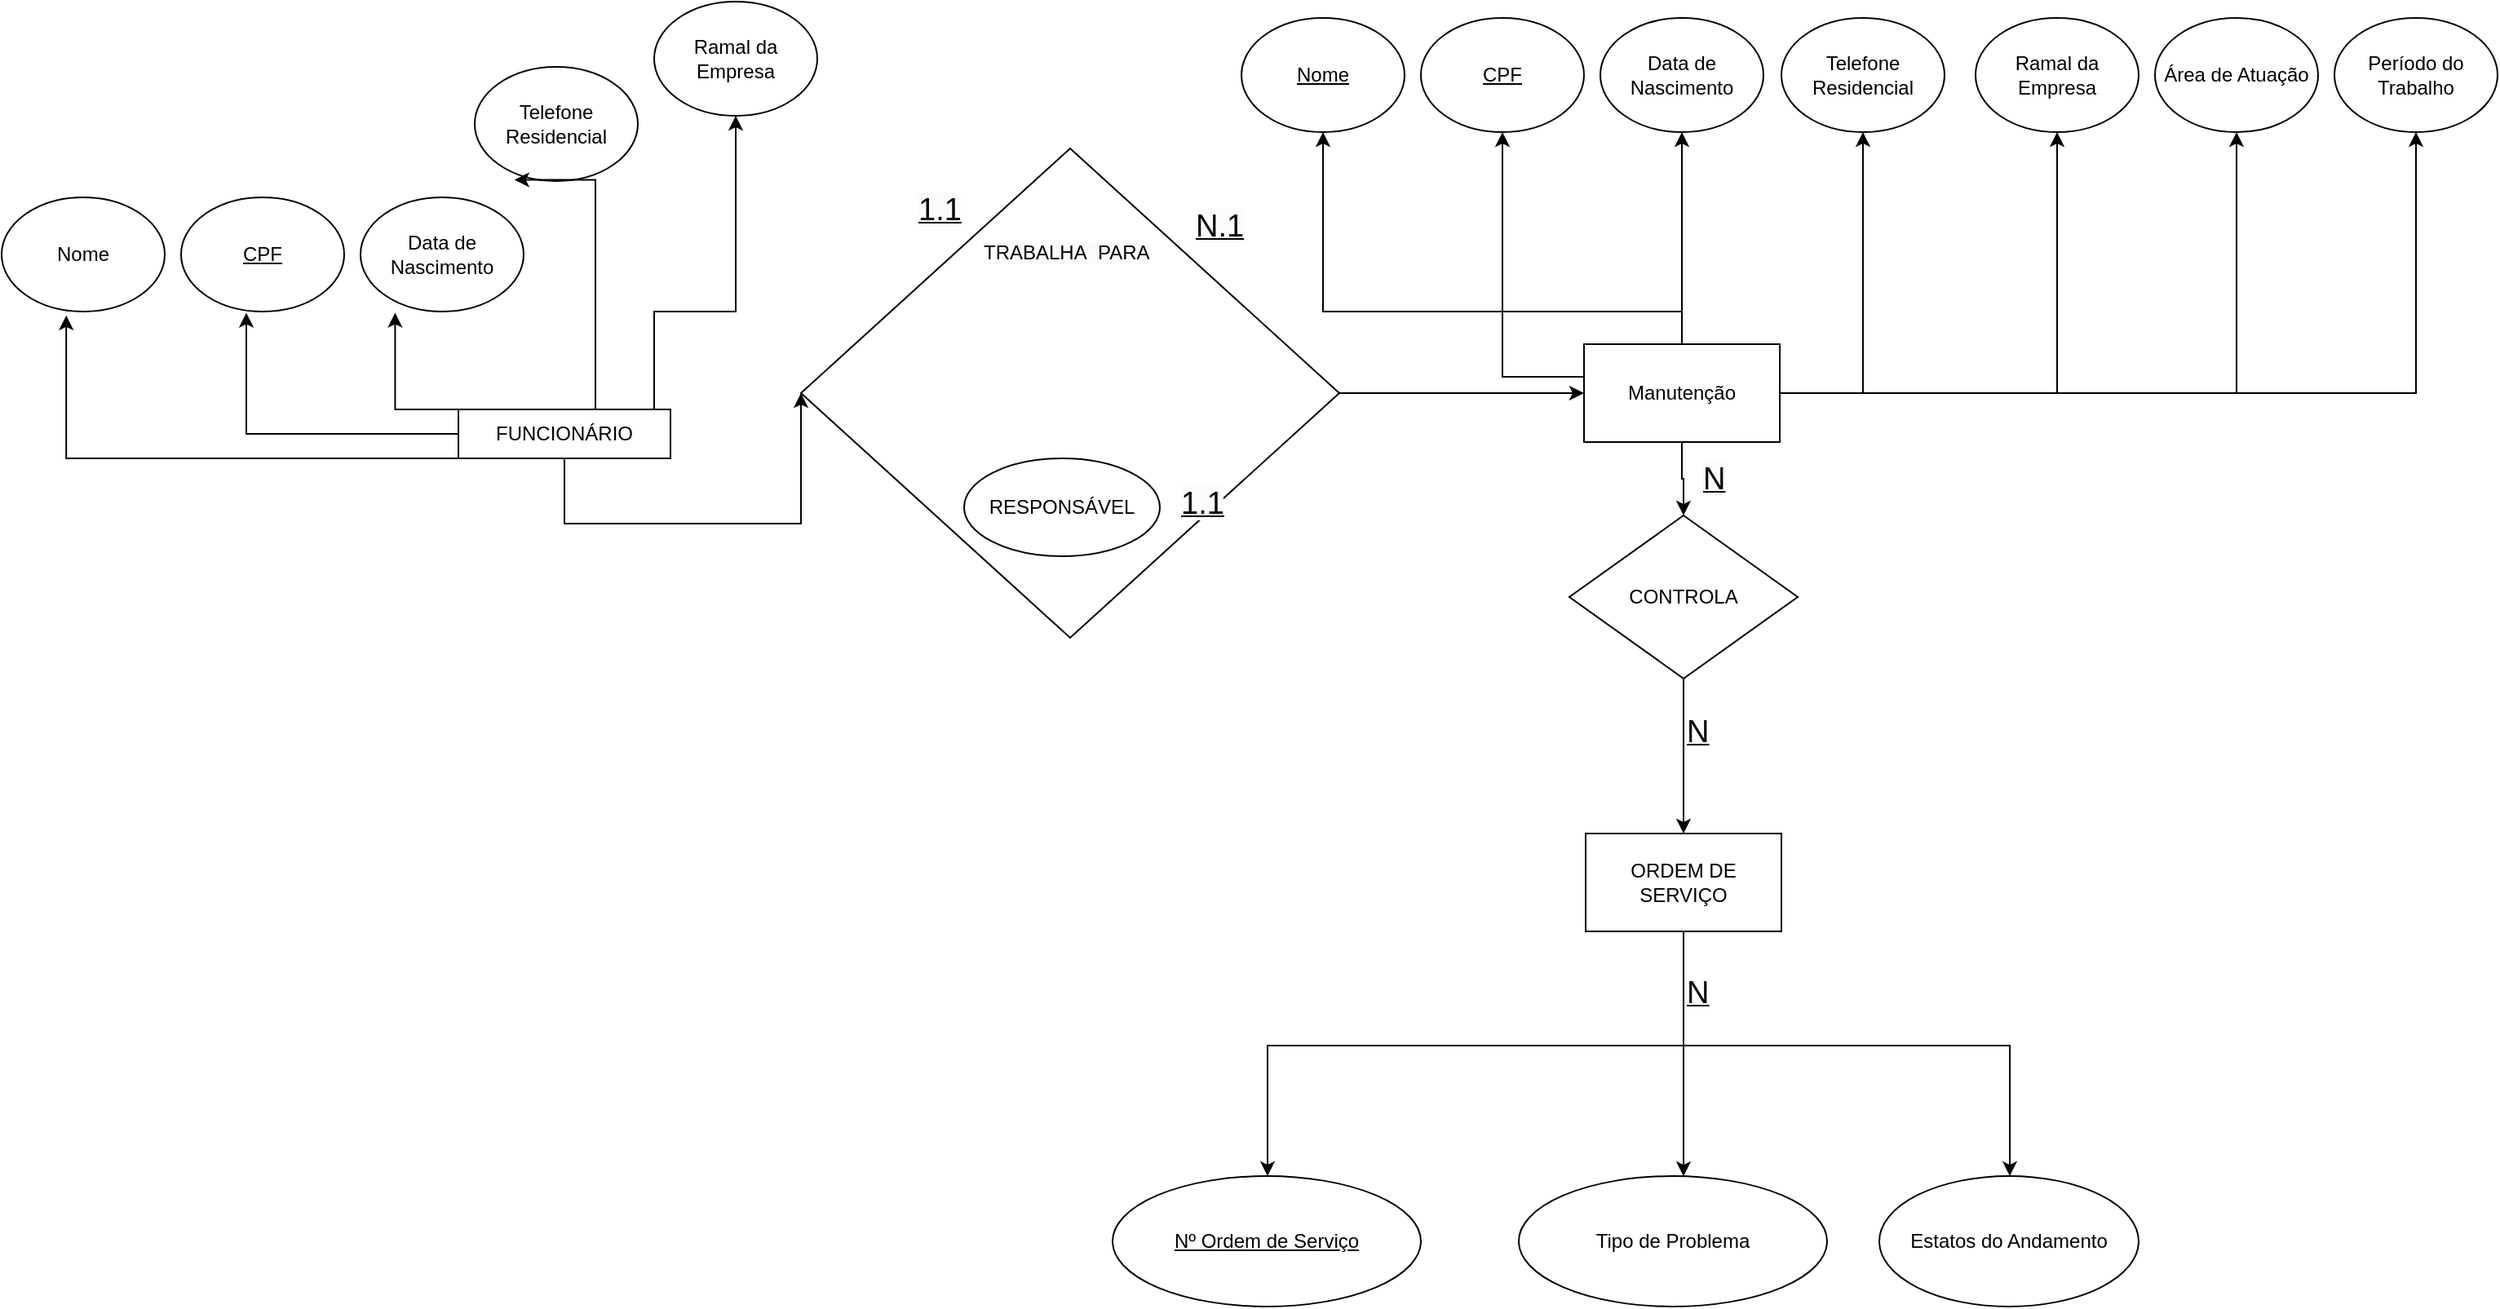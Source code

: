 <mxfile version="21.8.2" type="github">
  <diagram name="Página-1" id="XD9cKPiWCkFJjbjBGVho">
    <mxGraphModel dx="1050" dy="574" grid="1" gridSize="10" guides="1" tooltips="1" connect="1" arrows="1" fold="1" page="1" pageScale="1" pageWidth="827" pageHeight="1169" math="0" shadow="0">
      <root>
        <mxCell id="0" />
        <mxCell id="1" parent="0" />
        <mxCell id="ufLfLCdkNuPUaUBysuUR-32" style="edgeStyle=orthogonalEdgeStyle;rounded=0;orthogonalLoop=1;jettySize=auto;html=1;entryX=0.5;entryY=1;entryDx=0;entryDy=0;" parent="1" source="ufLfLCdkNuPUaUBysuUR-2" target="ufLfLCdkNuPUaUBysuUR-8" edge="1">
          <mxGeometry relative="1" as="geometry">
            <Array as="points">
              <mxPoint x="540" y="250" />
              <mxPoint x="590" y="250" />
            </Array>
          </mxGeometry>
        </mxCell>
        <mxCell id="ufLfLCdkNuPUaUBysuUR-2" value="FUNCIONÁRIO" style="rounded=0;whiteSpace=wrap;html=1;" parent="1" vertex="1">
          <mxGeometry x="420" y="310" width="130" height="30" as="geometry" />
        </mxCell>
        <mxCell id="ufLfLCdkNuPUaUBysuUR-3" value="Nome" style="ellipse;whiteSpace=wrap;html=1;" parent="1" vertex="1">
          <mxGeometry x="140" y="180" width="100" height="70" as="geometry" />
        </mxCell>
        <mxCell id="ufLfLCdkNuPUaUBysuUR-4" value="&lt;u&gt;CPF&lt;/u&gt;" style="ellipse;whiteSpace=wrap;html=1;" parent="1" vertex="1">
          <mxGeometry x="250" y="180" width="100" height="70" as="geometry" />
        </mxCell>
        <mxCell id="ufLfLCdkNuPUaUBysuUR-5" value="Data de Nascimento" style="ellipse;whiteSpace=wrap;html=1;" parent="1" vertex="1">
          <mxGeometry x="360" y="180" width="100" height="70" as="geometry" />
        </mxCell>
        <mxCell id="ufLfLCdkNuPUaUBysuUR-7" value="Telefone Residencial" style="ellipse;whiteSpace=wrap;html=1;" parent="1" vertex="1">
          <mxGeometry x="430" y="100" width="100" height="70" as="geometry" />
        </mxCell>
        <mxCell id="ufLfLCdkNuPUaUBysuUR-8" value="Ramal da Empresa" style="ellipse;whiteSpace=wrap;html=1;" parent="1" vertex="1">
          <mxGeometry x="540" y="60" width="100" height="70" as="geometry" />
        </mxCell>
        <mxCell id="ufLfLCdkNuPUaUBysuUR-15" value="" style="edgeStyle=orthogonalEdgeStyle;rounded=0;orthogonalLoop=1;jettySize=auto;html=1;" parent="1" source="ufLfLCdkNuPUaUBysuUR-13" target="ufLfLCdkNuPUaUBysuUR-14" edge="1">
          <mxGeometry relative="1" as="geometry" />
        </mxCell>
        <mxCell id="ufLfLCdkNuPUaUBysuUR-13" value="&lt;div style=&quot;text-align: left;&quot;&gt;&lt;br&gt;&lt;/div&gt;&lt;div style=&quot;text-align: left;&quot;&gt;&lt;br&gt;&lt;/div&gt;" style="rhombus;whiteSpace=wrap;html=1;" parent="1" vertex="1">
          <mxGeometry x="630" y="150" width="330" height="300" as="geometry" />
        </mxCell>
        <mxCell id="ufLfLCdkNuPUaUBysuUR-66" style="edgeStyle=orthogonalEdgeStyle;rounded=0;orthogonalLoop=1;jettySize=auto;html=1;entryX=0.5;entryY=1;entryDx=0;entryDy=0;" parent="1" source="ufLfLCdkNuPUaUBysuUR-14" target="ufLfLCdkNuPUaUBysuUR-63" edge="1">
          <mxGeometry relative="1" as="geometry" />
        </mxCell>
        <mxCell id="ufLfLCdkNuPUaUBysuUR-67" style="edgeStyle=orthogonalEdgeStyle;rounded=0;orthogonalLoop=1;jettySize=auto;html=1;entryX=0.5;entryY=1;entryDx=0;entryDy=0;" parent="1" source="ufLfLCdkNuPUaUBysuUR-14" target="ufLfLCdkNuPUaUBysuUR-65" edge="1">
          <mxGeometry relative="1" as="geometry" />
        </mxCell>
        <mxCell id="ufLfLCdkNuPUaUBysuUR-68" style="edgeStyle=orthogonalEdgeStyle;rounded=0;orthogonalLoop=1;jettySize=auto;html=1;entryX=0.5;entryY=1;entryDx=0;entryDy=0;" parent="1" source="ufLfLCdkNuPUaUBysuUR-14" target="ufLfLCdkNuPUaUBysuUR-64" edge="1">
          <mxGeometry relative="1" as="geometry" />
        </mxCell>
        <mxCell id="ufLfLCdkNuPUaUBysuUR-69" style="edgeStyle=orthogonalEdgeStyle;rounded=0;orthogonalLoop=1;jettySize=auto;html=1;entryX=0.5;entryY=1;entryDx=0;entryDy=0;" parent="1" source="ufLfLCdkNuPUaUBysuUR-14" target="ufLfLCdkNuPUaUBysuUR-62" edge="1">
          <mxGeometry relative="1" as="geometry">
            <Array as="points">
              <mxPoint x="1060" y="290" />
            </Array>
          </mxGeometry>
        </mxCell>
        <mxCell id="ufLfLCdkNuPUaUBysuUR-71" style="edgeStyle=orthogonalEdgeStyle;rounded=0;orthogonalLoop=1;jettySize=auto;html=1;entryX=0.5;entryY=0;entryDx=0;entryDy=0;" parent="1" source="ufLfLCdkNuPUaUBysuUR-14" target="ufLfLCdkNuPUaUBysuUR-58" edge="1">
          <mxGeometry relative="1" as="geometry" />
        </mxCell>
        <mxCell id="ufLfLCdkNuPUaUBysuUR-72" style="edgeStyle=orthogonalEdgeStyle;rounded=0;orthogonalLoop=1;jettySize=auto;html=1;entryX=0.5;entryY=1;entryDx=0;entryDy=0;" parent="1" source="ufLfLCdkNuPUaUBysuUR-14" target="ufLfLCdkNuPUaUBysuUR-44" edge="1">
          <mxGeometry relative="1" as="geometry" />
        </mxCell>
        <mxCell id="ufLfLCdkNuPUaUBysuUR-73" style="edgeStyle=orthogonalEdgeStyle;rounded=0;orthogonalLoop=1;jettySize=auto;html=1;entryX=0.5;entryY=1;entryDx=0;entryDy=0;" parent="1" source="ufLfLCdkNuPUaUBysuUR-14" target="ufLfLCdkNuPUaUBysuUR-45" edge="1">
          <mxGeometry relative="1" as="geometry" />
        </mxCell>
        <mxCell id="ufLfLCdkNuPUaUBysuUR-14" value="Manutenção" style="whiteSpace=wrap;html=1;" parent="1" vertex="1">
          <mxGeometry x="1110" y="270" width="120" height="60" as="geometry" />
        </mxCell>
        <mxCell id="ufLfLCdkNuPUaUBysuUR-31" style="edgeStyle=orthogonalEdgeStyle;rounded=0;orthogonalLoop=1;jettySize=auto;html=1;entryX=0.244;entryY=0.989;entryDx=0;entryDy=0;entryPerimeter=0;" parent="1" source="ufLfLCdkNuPUaUBysuUR-2" target="ufLfLCdkNuPUaUBysuUR-7" edge="1">
          <mxGeometry relative="1" as="geometry">
            <Array as="points">
              <mxPoint x="504" y="280" />
              <mxPoint x="504" y="280" />
            </Array>
          </mxGeometry>
        </mxCell>
        <mxCell id="ufLfLCdkNuPUaUBysuUR-34" style="edgeStyle=orthogonalEdgeStyle;rounded=0;orthogonalLoop=1;jettySize=auto;html=1;entryX=0.212;entryY=1.011;entryDx=0;entryDy=0;entryPerimeter=0;" parent="1" source="ufLfLCdkNuPUaUBysuUR-2" target="ufLfLCdkNuPUaUBysuUR-5" edge="1">
          <mxGeometry relative="1" as="geometry">
            <Array as="points">
              <mxPoint x="381" y="310" />
            </Array>
          </mxGeometry>
        </mxCell>
        <mxCell id="ufLfLCdkNuPUaUBysuUR-35" style="edgeStyle=orthogonalEdgeStyle;rounded=0;orthogonalLoop=1;jettySize=auto;html=1;entryX=0.4;entryY=1.011;entryDx=0;entryDy=0;entryPerimeter=0;" parent="1" source="ufLfLCdkNuPUaUBysuUR-2" target="ufLfLCdkNuPUaUBysuUR-4" edge="1">
          <mxGeometry relative="1" as="geometry" />
        </mxCell>
        <mxCell id="ufLfLCdkNuPUaUBysuUR-36" style="edgeStyle=orthogonalEdgeStyle;rounded=0;orthogonalLoop=1;jettySize=auto;html=1;entryX=0.396;entryY=1.034;entryDx=0;entryDy=0;entryPerimeter=0;" parent="1" source="ufLfLCdkNuPUaUBysuUR-2" target="ufLfLCdkNuPUaUBysuUR-3" edge="1">
          <mxGeometry relative="1" as="geometry">
            <Array as="points">
              <mxPoint x="180" y="340" />
            </Array>
          </mxGeometry>
        </mxCell>
        <mxCell id="ufLfLCdkNuPUaUBysuUR-37" style="edgeStyle=orthogonalEdgeStyle;rounded=0;orthogonalLoop=1;jettySize=auto;html=1;entryX=0;entryY=0.5;entryDx=0;entryDy=0;" parent="1" source="ufLfLCdkNuPUaUBysuUR-2" target="ufLfLCdkNuPUaUBysuUR-13" edge="1">
          <mxGeometry relative="1" as="geometry">
            <Array as="points">
              <mxPoint x="485" y="380" />
            </Array>
          </mxGeometry>
        </mxCell>
        <mxCell id="ufLfLCdkNuPUaUBysuUR-38" value="&lt;u style=&quot;border-color: var(--border-color); color: rgb(0, 0, 0); font-family: Helvetica; font-size: 19px; font-style: normal; font-variant-ligatures: normal; font-variant-caps: normal; font-weight: 400; letter-spacing: normal; orphans: 2; text-align: center; text-indent: 0px; text-transform: none; widows: 2; word-spacing: 0px; -webkit-text-stroke-width: 0px; background-color: rgb(251, 251, 251);&quot;&gt;1.1&lt;/u&gt;" style="text;whiteSpace=wrap;html=1;" parent="1" vertex="1">
          <mxGeometry x="700" y="170" width="60" height="40" as="geometry" />
        </mxCell>
        <mxCell id="ufLfLCdkNuPUaUBysuUR-41" value="&lt;div style=&quot;text-align: center;&quot;&gt;&lt;span style=&quot;font-size: 19px;&quot;&gt;&lt;u&gt;N&lt;/u&gt;&lt;/span&gt;&lt;/div&gt;" style="text;whiteSpace=wrap;html=1;" parent="1" vertex="1">
          <mxGeometry x="1171" y="490" width="60" height="50" as="geometry" />
        </mxCell>
        <mxCell id="ufLfLCdkNuPUaUBysuUR-44" value="Área de Atuação" style="ellipse;whiteSpace=wrap;html=1;" parent="1" vertex="1">
          <mxGeometry x="1460" y="70" width="100" height="70" as="geometry" />
        </mxCell>
        <mxCell id="ufLfLCdkNuPUaUBysuUR-45" value="Período do Trabalho" style="ellipse;whiteSpace=wrap;html=1;" parent="1" vertex="1">
          <mxGeometry x="1570" y="70" width="100" height="70" as="geometry" />
        </mxCell>
        <mxCell id="ufLfLCdkNuPUaUBysuUR-56" value="&lt;span style=&quot;color: rgb(0, 0, 0); font-family: Helvetica; font-size: 12px; font-style: normal; font-variant-ligatures: normal; font-variant-caps: normal; font-weight: 400; letter-spacing: normal; orphans: 2; text-align: left; text-indent: 0px; text-transform: none; widows: 2; word-spacing: 0px; -webkit-text-stroke-width: 0px; background-color: rgb(251, 251, 251); text-decoration-thickness: initial; text-decoration-style: initial; text-decoration-color: initial; float: none; display: inline !important;&quot;&gt;TRABALHA&amp;nbsp; PARA&lt;/span&gt;" style="text;whiteSpace=wrap;html=1;" parent="1" vertex="1">
          <mxGeometry x="740" y="200" width="190" height="40" as="geometry" />
        </mxCell>
        <mxCell id="ufLfLCdkNuPUaUBysuUR-60" value="" style="edgeStyle=orthogonalEdgeStyle;rounded=0;orthogonalLoop=1;jettySize=auto;html=1;" parent="1" source="ufLfLCdkNuPUaUBysuUR-58" target="ufLfLCdkNuPUaUBysuUR-59" edge="1">
          <mxGeometry relative="1" as="geometry" />
        </mxCell>
        <mxCell id="ufLfLCdkNuPUaUBysuUR-58" value="CONTROLA" style="rhombus;whiteSpace=wrap;html=1;" parent="1" vertex="1">
          <mxGeometry x="1101" y="375" width="140" height="100" as="geometry" />
        </mxCell>
        <mxCell id="ufLfLCdkNuPUaUBysuUR-75" value="" style="edgeStyle=orthogonalEdgeStyle;rounded=0;orthogonalLoop=1;jettySize=auto;html=1;" parent="1" source="ufLfLCdkNuPUaUBysuUR-59" target="ufLfLCdkNuPUaUBysuUR-74" edge="1">
          <mxGeometry relative="1" as="geometry">
            <Array as="points">
              <mxPoint x="1171" y="700" />
              <mxPoint x="916" y="700" />
            </Array>
          </mxGeometry>
        </mxCell>
        <mxCell id="ufLfLCdkNuPUaUBysuUR-77" value="" style="edgeStyle=orthogonalEdgeStyle;rounded=0;orthogonalLoop=1;jettySize=auto;html=1;" parent="1" source="ufLfLCdkNuPUaUBysuUR-59" target="ufLfLCdkNuPUaUBysuUR-76" edge="1">
          <mxGeometry relative="1" as="geometry">
            <Array as="points">
              <mxPoint x="1171" y="740" />
              <mxPoint x="1171" y="740" />
            </Array>
          </mxGeometry>
        </mxCell>
        <mxCell id="ufLfLCdkNuPUaUBysuUR-79" value="" style="edgeStyle=orthogonalEdgeStyle;rounded=0;orthogonalLoop=1;jettySize=auto;html=1;" parent="1" source="ufLfLCdkNuPUaUBysuUR-59" target="ufLfLCdkNuPUaUBysuUR-78" edge="1">
          <mxGeometry relative="1" as="geometry">
            <Array as="points">
              <mxPoint x="1171" y="700" />
              <mxPoint x="1371" y="700" />
            </Array>
          </mxGeometry>
        </mxCell>
        <mxCell id="ufLfLCdkNuPUaUBysuUR-59" value="ORDEM DE SERVIÇO" style="whiteSpace=wrap;html=1;" parent="1" vertex="1">
          <mxGeometry x="1111" y="570" width="120" height="60" as="geometry" />
        </mxCell>
        <mxCell id="ufLfLCdkNuPUaUBysuUR-61" value="&lt;u&gt;Nome&lt;/u&gt;" style="ellipse;whiteSpace=wrap;html=1;" parent="1" vertex="1">
          <mxGeometry x="900" y="70" width="100" height="70" as="geometry" />
        </mxCell>
        <mxCell id="ufLfLCdkNuPUaUBysuUR-62" value="&lt;u&gt;CPF&lt;/u&gt;" style="ellipse;whiteSpace=wrap;html=1;" parent="1" vertex="1">
          <mxGeometry x="1010" y="70" width="100" height="70" as="geometry" />
        </mxCell>
        <mxCell id="ufLfLCdkNuPUaUBysuUR-63" value="Data de Nascimento" style="ellipse;whiteSpace=wrap;html=1;" parent="1" vertex="1">
          <mxGeometry x="1120" y="70" width="100" height="70" as="geometry" />
        </mxCell>
        <mxCell id="ufLfLCdkNuPUaUBysuUR-64" value="Telefone Residencial" style="ellipse;whiteSpace=wrap;html=1;" parent="1" vertex="1">
          <mxGeometry x="1231" y="70" width="100" height="70" as="geometry" />
        </mxCell>
        <mxCell id="ufLfLCdkNuPUaUBysuUR-65" value="Ramal da Empresa" style="ellipse;whiteSpace=wrap;html=1;" parent="1" vertex="1">
          <mxGeometry x="1350" y="70" width="100" height="70" as="geometry" />
        </mxCell>
        <mxCell id="ufLfLCdkNuPUaUBysuUR-70" style="edgeStyle=orthogonalEdgeStyle;rounded=0;orthogonalLoop=1;jettySize=auto;html=1;entryX=0.5;entryY=1;entryDx=0;entryDy=0;" parent="1" source="ufLfLCdkNuPUaUBysuUR-14" target="ufLfLCdkNuPUaUBysuUR-61" edge="1">
          <mxGeometry relative="1" as="geometry">
            <Array as="points">
              <mxPoint x="1170" y="250" />
              <mxPoint x="950" y="250" />
            </Array>
          </mxGeometry>
        </mxCell>
        <mxCell id="ufLfLCdkNuPUaUBysuUR-74" value="&lt;u&gt;Nº Ordem de Serviço&lt;/u&gt;" style="ellipse;whiteSpace=wrap;html=1;" parent="1" vertex="1">
          <mxGeometry x="821" y="780" width="189" height="80" as="geometry" />
        </mxCell>
        <mxCell id="ufLfLCdkNuPUaUBysuUR-76" value="Tipo de Problema" style="ellipse;whiteSpace=wrap;html=1;" parent="1" vertex="1">
          <mxGeometry x="1070" y="780" width="189" height="80" as="geometry" />
        </mxCell>
        <mxCell id="ufLfLCdkNuPUaUBysuUR-78" value="Estatos do Andamento" style="ellipse;whiteSpace=wrap;html=1;" parent="1" vertex="1">
          <mxGeometry x="1291" y="780" width="159" height="80" as="geometry" />
        </mxCell>
        <mxCell id="ufLfLCdkNuPUaUBysuUR-103" value="RESPONSÁVEL" style="ellipse;whiteSpace=wrap;html=1;" parent="1" vertex="1">
          <mxGeometry x="730" y="340" width="120" height="60" as="geometry" />
        </mxCell>
        <mxCell id="ufLfLCdkNuPUaUBysuUR-107" value="&lt;u style=&quot;border-color: var(--border-color); color: rgb(0, 0, 0); font-family: Helvetica; font-size: 19px; font-style: normal; font-variant-ligatures: normal; font-variant-caps: normal; font-weight: 400; letter-spacing: normal; orphans: 2; text-align: center; text-indent: 0px; text-transform: none; widows: 2; word-spacing: 0px; -webkit-text-stroke-width: 0px; background-color: rgb(251, 251, 251);&quot;&gt;1.1&lt;/u&gt;" style="text;whiteSpace=wrap;html=1;" parent="1" vertex="1">
          <mxGeometry x="861" y="350" width="60" height="40" as="geometry" />
        </mxCell>
        <mxCell id="ufLfLCdkNuPUaUBysuUR-109" value="&lt;u style=&quot;border-color: var(--border-color); color: rgb(0, 0, 0); font-family: Helvetica; font-size: 19px; font-style: normal; font-variant-ligatures: normal; font-variant-caps: normal; font-weight: 400; letter-spacing: normal; orphans: 2; text-align: center; text-indent: 0px; text-transform: none; widows: 2; word-spacing: 0px; -webkit-text-stroke-width: 0px; background-color: rgb(251, 251, 251);&quot;&gt;N.1&lt;/u&gt;" style="text;whiteSpace=wrap;html=1;" parent="1" vertex="1">
          <mxGeometry x="870" y="180" width="60" height="40" as="geometry" />
        </mxCell>
        <mxCell id="ufLfLCdkNuPUaUBysuUR-110" value="&lt;u style=&quot;border-color: var(--border-color); color: rgb(0, 0, 0); font-family: Helvetica; font-size: 19px; font-style: normal; font-variant-ligatures: normal; font-variant-caps: normal; font-weight: 400; letter-spacing: normal; orphans: 2; text-align: center; text-indent: 0px; text-transform: none; widows: 2; word-spacing: 0px; -webkit-text-stroke-width: 0px; background-color: rgb(251, 251, 251);&quot;&gt;N&lt;/u&gt;" style="text;whiteSpace=wrap;html=1;" parent="1" vertex="1">
          <mxGeometry x="1181" y="335" width="60" height="40" as="geometry" />
        </mxCell>
        <mxCell id="ufLfLCdkNuPUaUBysuUR-118" value="&lt;div style=&quot;text-align: center;&quot;&gt;&lt;span style=&quot;font-size: 19px;&quot;&gt;&lt;u&gt;N&lt;/u&gt;&lt;/span&gt;&lt;/div&gt;" style="text;whiteSpace=wrap;html=1;" parent="1" vertex="1">
          <mxGeometry x="1171" y="650" width="60" height="75" as="geometry" />
        </mxCell>
      </root>
    </mxGraphModel>
  </diagram>
</mxfile>
